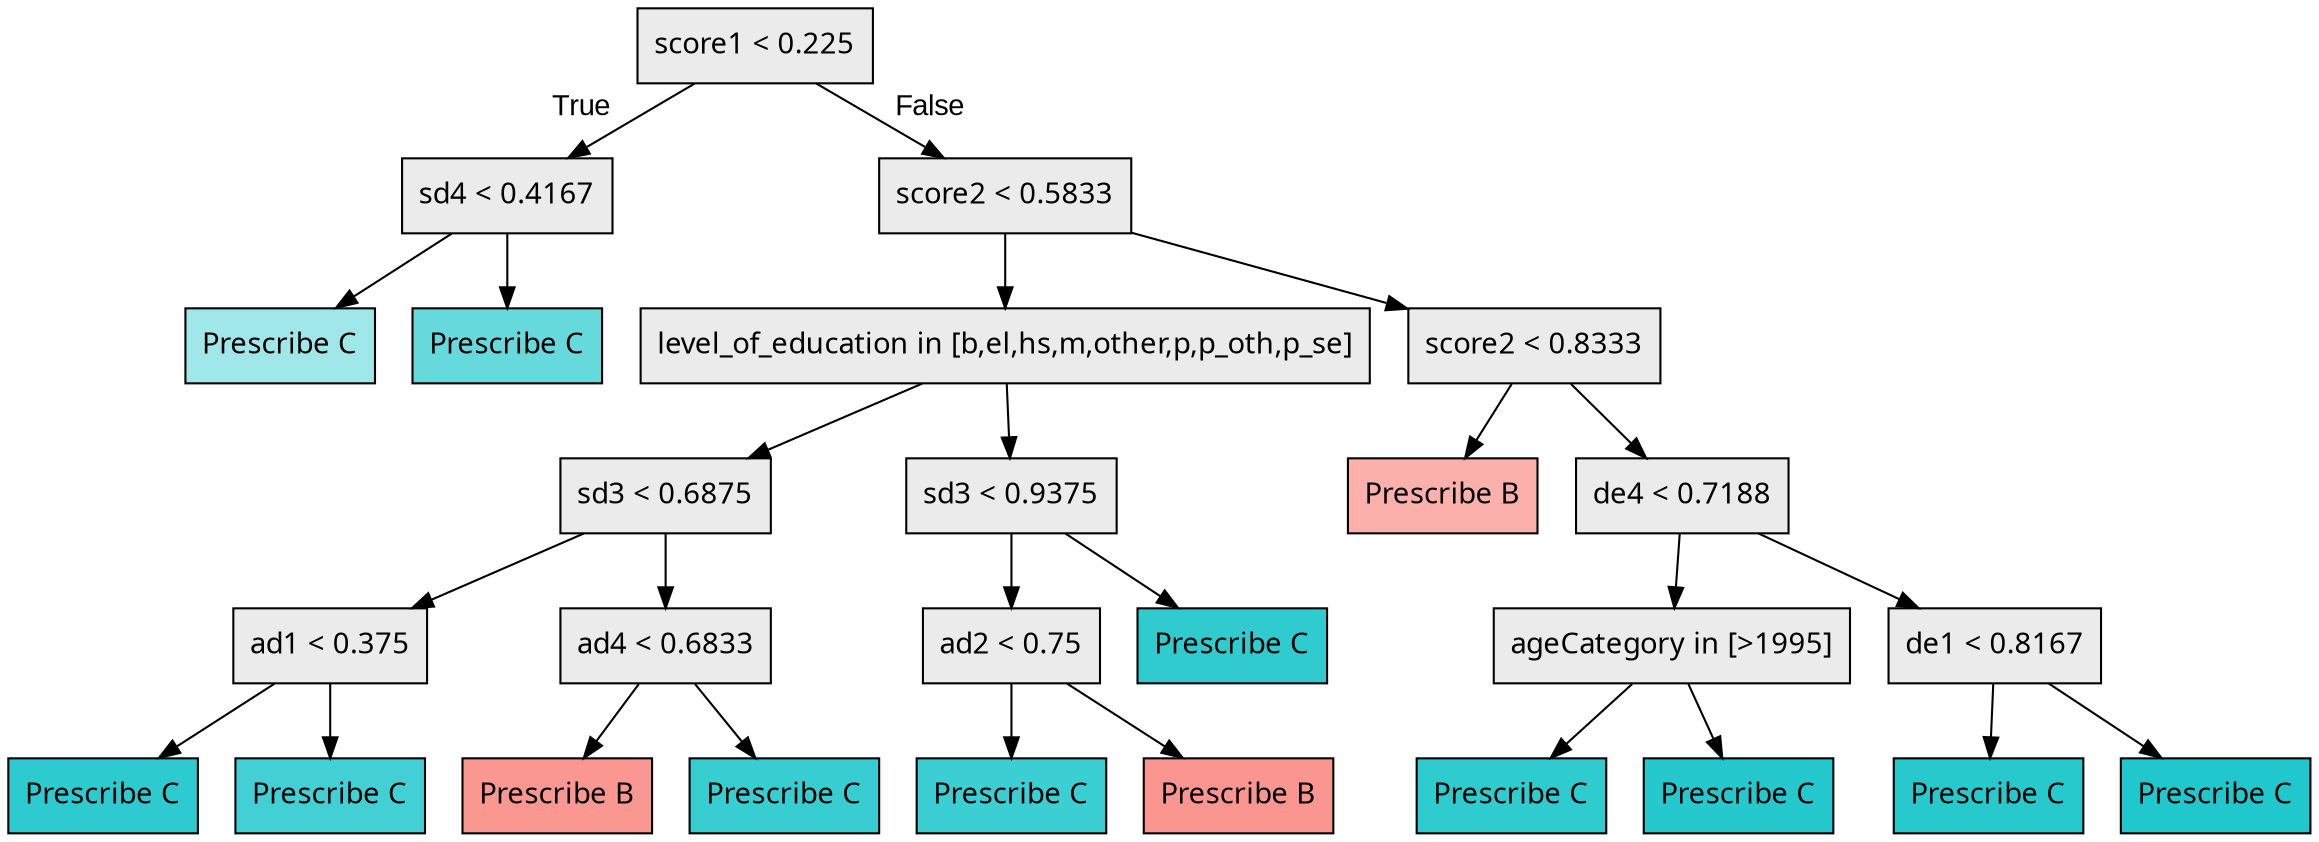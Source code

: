 digraph "G" {
1 [fillcolor="#EBEBEB", fontname="bold arial", label="score1 &lt; 0.225", shape=box, style="filled"];
2 [fillcolor="#EBEBEB", fontname="bold arial", label="sd4 &lt; 0.4167", shape=box, style="filled"];
3 [color=black, fillcolor="#00BFC460", fontname="bold arial", label="Prescribe C", shape=box, style="filled"];
4 [color=black, fillcolor="#00BFC499", fontname="bold arial", label="Prescribe C", shape=box, style="filled"];
5 [fillcolor="#EBEBEB", fontname="bold arial", label="score2 &lt; 0.5833", shape=box, style="filled"];
6 [fillcolor="#EBEBEB", fontname="bold arial", label="level_of_education in [b,el,hs,m,other,p,p_oth,p_se]", shape=box, style="filled"];
7 [fillcolor="#EBEBEB", fontname="bold arial", label="sd3 &lt; 0.6875", shape=box, style="filled"];
8 [fillcolor="#EBEBEB", fontname="bold arial", label="ad1 &lt; 0.375", shape=box, style="filled"];
9 [color=black, fillcolor="#00BFC4d2", fontname="bold arial", label="Prescribe C", shape=box, style="filled"];
10 [color=black, fillcolor="#00BFC4bc", fontname="bold arial", label="Prescribe C", shape=box, style="filled"];
11 [fillcolor="#EBEBEB", fontname="bold arial", label="ad4 &lt; 0.6833", shape=box, style="filled"];
12 [color=black, fillcolor="#F8766Dc1", fontname="bold arial", label="Prescribe B", shape=box, style="filled"];
13 [color=black, fillcolor="#00BFC4c8", fontname="bold arial", label="Prescribe C", shape=box, style="filled"];
14 [fillcolor="#EBEBEB", fontname="bold arial", label="sd3 &lt; 0.9375", shape=box, style="filled"];
15 [fillcolor="#EBEBEB", fontname="bold arial", label="ad2 &lt; 0.75", shape=box, style="filled"];
16 [color=black, fillcolor="#00BFC4c4", fontname="bold arial", label="Prescribe C", shape=box, style="filled"];
17 [color=black, fillcolor="#F8766Dc3", fontname="bold arial", label="Prescribe B", shape=box, style="filled"];
18 [color=black, fillcolor="#00BFC4d0", fontname="bold arial", label="Prescribe C", shape=box, style="filled"];
19 [fillcolor="#EBEBEB", fontname="bold arial", label="score2 &lt; 0.8333", shape=box, style="filled"];
20 [color=black, fillcolor="#F8766D93", fontname="bold arial", label="Prescribe B", shape=box, style="filled"];
21 [fillcolor="#EBEBEB", fontname="bold arial", label="de4 &lt; 0.7188", shape=box, style="filled"];
22 [fillcolor="#EBEBEB", fontname="bold arial", label="ageCategory in [&gt;1995]", shape=box, style="filled"];
23 [color=black, fillcolor="#00BFC4d1", fontname="bold arial", label="Prescribe C", shape=box, style="filled"];
24 [color=black, fillcolor="#00BFC4da", fontname="bold arial", label="Prescribe C", shape=box, style="filled"];
25 [fillcolor="#EBEBEB", fontname="bold arial", label="de1 &lt; 0.8167", shape=box, style="filled"];
26 [color=black, fillcolor="#00BFC4d8", fontname="bold arial", label="Prescribe C", shape=box, style="filled"];
27 [color=black, fillcolor="#00BFC4df", fontname="bold arial", label="Prescribe C", shape=box, style="filled"];
1 -> 2  [fontname="arial", headlabel="True", key=0, labelangle=45, labeldistance="2.5"];
1 -> 5  [fontname="arial", headlabel="False", key=0, labelangle="-45", labeldistance="2.5"];
2 -> 3  [key=0];
2 -> 4  [key=0];
5 -> 6  [key=0];
5 -> 19  [key=0];
6 -> 7  [key=0];
6 -> 14  [key=0];
7 -> 8  [key=0];
7 -> 11  [key=0];
8 -> 9  [key=0];
8 -> 10  [key=0];
11 -> 12  [key=0];
11 -> 13  [key=0];
14 -> 15  [key=0];
14 -> 18  [key=0];
15 -> 16  [key=0];
15 -> 17  [key=0];
19 -> 20  [key=0];
19 -> 21  [key=0];
21 -> 22  [key=0];
21 -> 25  [key=0];
22 -> 23  [key=0];
22 -> 24  [key=0];
25 -> 26  [key=0];
25 -> 27  [key=0];
}
